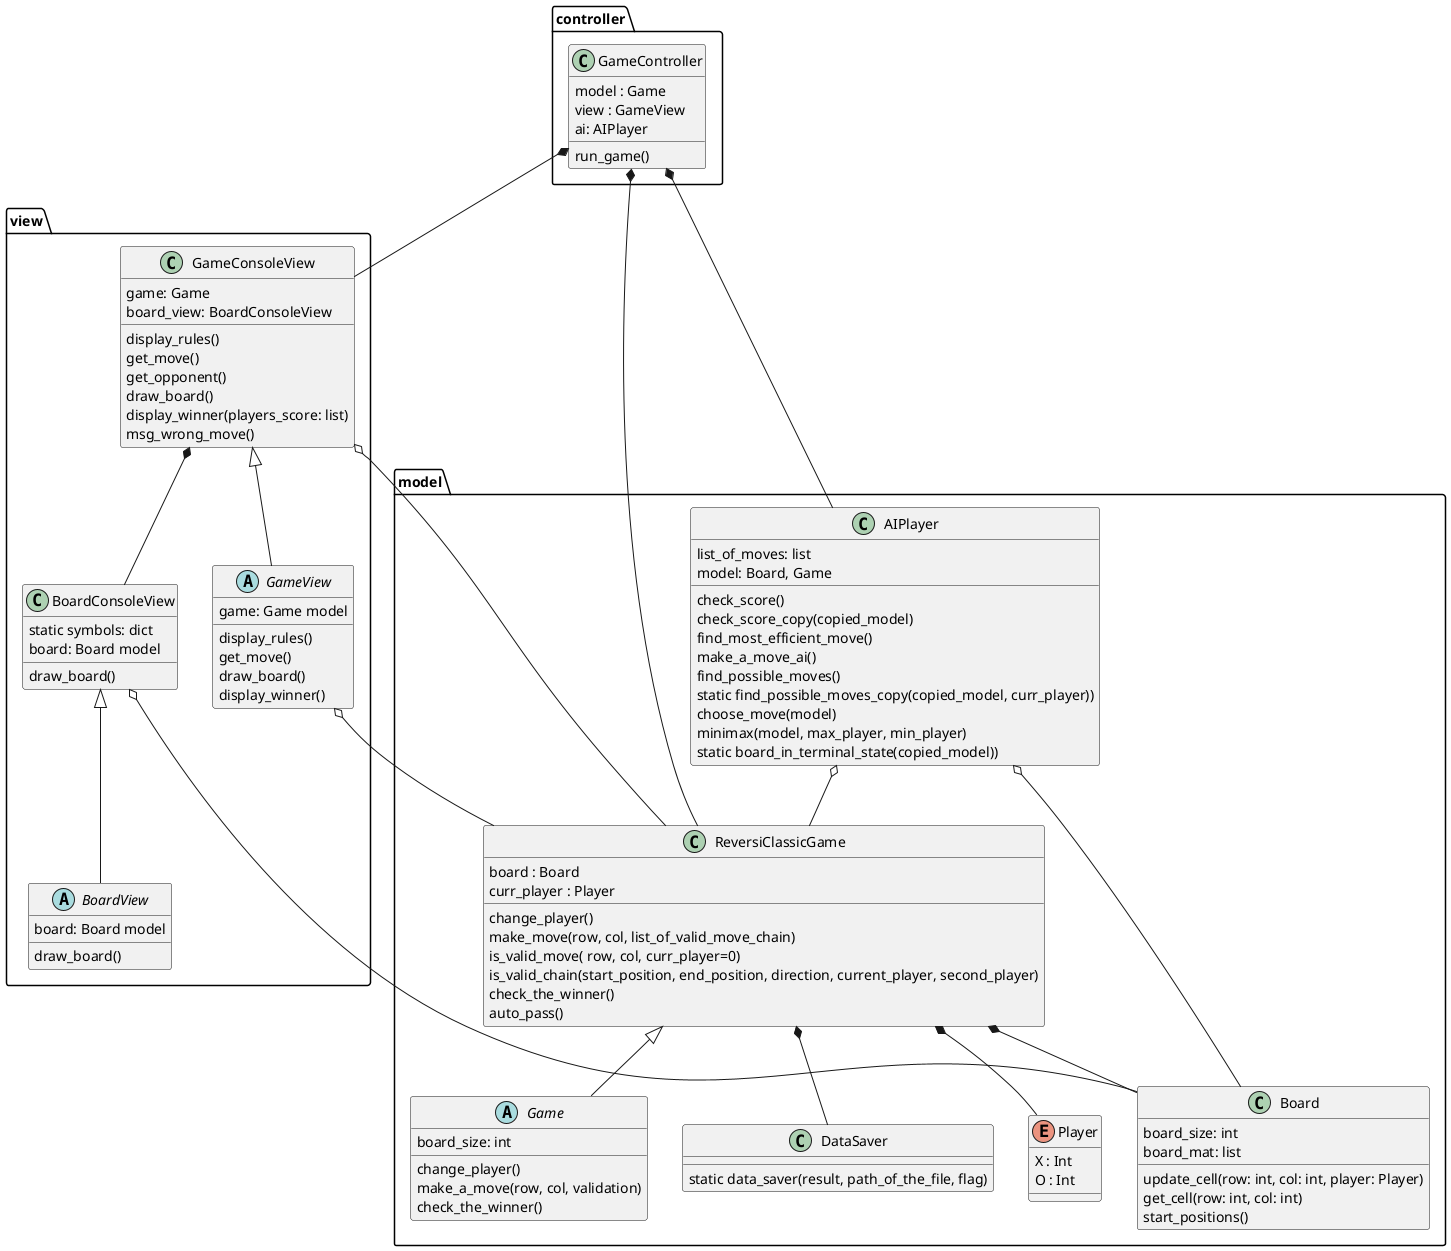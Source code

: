@startuml Reversi

package model {

    abstract class Game {
    board_size: int
    change_player()
    make_a_move(row, col, validation)
    check_the_winner()
    }


    class ReversiClassicGame {
        board : Board
        curr_player : Player
        change_player()
        make_move(row, col, list_of_valid_move_chain)
        is_valid_move( row, col, curr_player=0)
        is_valid_chain(start_position, end_position, direction, current_player, second_player)
        check_the_winner()
        auto_pass()
    }

    class AIPlayer {
        list_of_moves: list
        model: Board, Game
        check_score()
        check_score_copy(copied_model)
        find_most_efficient_move()
        make_a_move_ai()
        find_possible_moves()
        static find_possible_moves_copy(copied_model, curr_player))
        choose_move(model)
        minimax(model, max_player, min_player)
        static board_in_terminal_state(copied_model))
    }


    class DataSaver {
        static data_saver(result, path_of_the_file, flag)
    }


    class Board {
        board_size: int
        board_mat: list
        update_cell(row: int, col: int, player: Player)
        get_cell(row: int, col: int)
        start_positions()
    }

    enum Player {
        X : Int
        O : Int
    }


}

package view {
    abstract class GameView {
    game: Game model
    display_rules()
    get_move()
    draw_board()
    display_winner()
    }

    abstract class BoardView {
    board: Board model
    draw_board()
    }

    class BoardConsoleView {
    static symbols: dict
        board: Board model
        draw_board()
    }

    class GameConsoleView {
        game: Game
        board_view: BoardConsoleView
        display_rules()
        get_move()
        get_opponent()
        draw_board()
        display_winner(players_score: list)
        msg_wrong_move()
    }

}


package controller {
    class GameController {
        model : Game
        view : GameView
        ai: AIPlayer
        run_game()
    }
}



ReversiClassicGame <|-- Game
GameView o-- ReversiClassicGame
GameConsoleView o-- ReversiClassicGame
ReversiClassicGame *-- Board
ReversiClassicGame *-- Player

ReversiClassicGame *-- DataSaver

AIPlayer o-- ReversiClassicGame
AIPlayer o-- Board

GameConsoleView <|-- GameView
BoardConsoleView <|-- BoardView
BoardConsoleView o-- Board

GameController *-- GameConsoleView
GameController *-- AIPlayer
GameConsoleView *-- BoardConsoleView
GameController *-- ReversiClassicGame

@enduml
